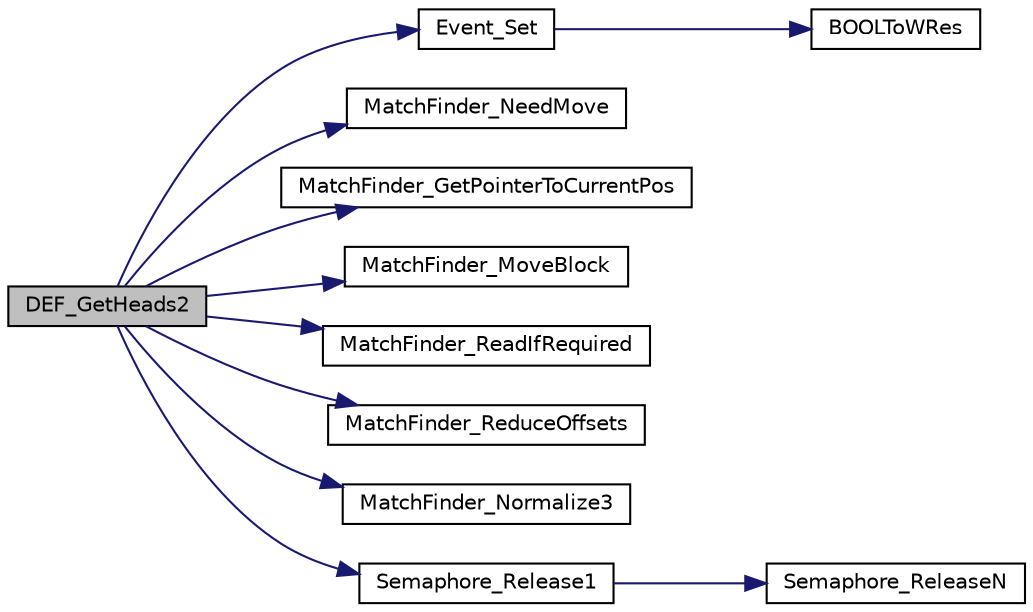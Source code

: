 digraph G
{
  edge [fontname="Helvetica",fontsize="10",labelfontname="Helvetica",labelfontsize="10"];
  node [fontname="Helvetica",fontsize="10",shape=record];
  rankdir="LR";
  Node1 [label="DEF_GetHeads2",height=0.2,width=0.4,color="black", fillcolor="grey75", style="filled" fontcolor="black"];
  Node1 -> Node2 [color="midnightblue",fontsize="10",style="solid",fontname="Helvetica"];
  Node2 [label="Event_Set",height=0.2,width=0.4,color="black", fillcolor="white", style="filled",URL="$_threads_8c.html#a4c894884b1268b8d00d2a96489ba89e3"];
  Node2 -> Node3 [color="midnightblue",fontsize="10",style="solid",fontname="Helvetica"];
  Node3 [label="BOOLToWRes",height=0.2,width=0.4,color="black", fillcolor="white", style="filled",URL="$_threads_8c.html#a4cab6ca310179ac5fd522acd3fa59a50"];
  Node1 -> Node4 [color="midnightblue",fontsize="10",style="solid",fontname="Helvetica"];
  Node4 [label="MatchFinder_NeedMove",height=0.2,width=0.4,color="black", fillcolor="white", style="filled",URL="$_lz_find_8c.html#a73e1c37ad8c3c7825e18df404715717b"];
  Node1 -> Node5 [color="midnightblue",fontsize="10",style="solid",fontname="Helvetica"];
  Node5 [label="MatchFinder_GetPointerToCurrentPos",height=0.2,width=0.4,color="black", fillcolor="white", style="filled",URL="$_lz_find_8c.html#a5c1fa1397cda08989ae6c5762ab2ecfa"];
  Node1 -> Node6 [color="midnightblue",fontsize="10",style="solid",fontname="Helvetica"];
  Node6 [label="MatchFinder_MoveBlock",height=0.2,width=0.4,color="black", fillcolor="white", style="filled",URL="$_lz_find_8c.html#a486cf924c1f3660f84871dfe21f22df5"];
  Node1 -> Node7 [color="midnightblue",fontsize="10",style="solid",fontname="Helvetica"];
  Node7 [label="MatchFinder_ReadIfRequired",height=0.2,width=0.4,color="black", fillcolor="white", style="filled",URL="$_lz_find_8c.html#a2f38eecea3cc5a353ddf42bafcca7c08"];
  Node1 -> Node8 [color="midnightblue",fontsize="10",style="solid",fontname="Helvetica"];
  Node8 [label="MatchFinder_ReduceOffsets",height=0.2,width=0.4,color="black", fillcolor="white", style="filled",URL="$_lz_find_8c.html#af20649c50f586d14d31435d0611447cd"];
  Node1 -> Node9 [color="midnightblue",fontsize="10",style="solid",fontname="Helvetica"];
  Node9 [label="MatchFinder_Normalize3",height=0.2,width=0.4,color="black", fillcolor="white", style="filled",URL="$_lz_find_8c.html#a76f1bca871fc8831a73b67b9e7a778e1"];
  Node1 -> Node10 [color="midnightblue",fontsize="10",style="solid",fontname="Helvetica"];
  Node10 [label="Semaphore_Release1",height=0.2,width=0.4,color="black", fillcolor="white", style="filled",URL="$_threads_8c.html#a6d392082486c2dd897b1256a5b5eb8f7"];
  Node10 -> Node11 [color="midnightblue",fontsize="10",style="solid",fontname="Helvetica"];
  Node11 [label="Semaphore_ReleaseN",height=0.2,width=0.4,color="black", fillcolor="white", style="filled",URL="$_threads_8c.html#a1dfc591d0c0c4fcc8881567bfa146498"];
}
